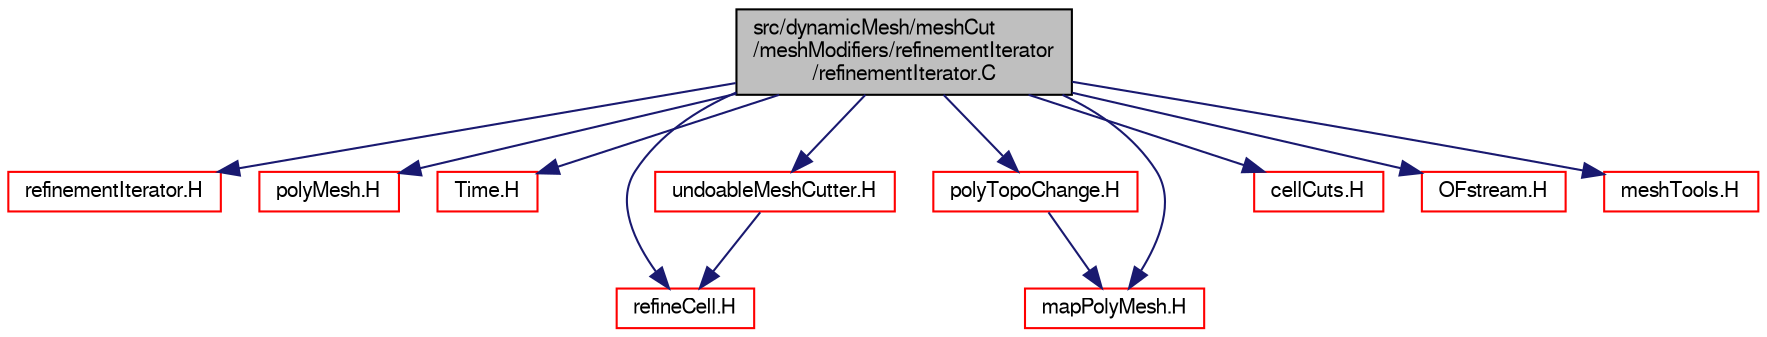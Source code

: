 digraph "src/dynamicMesh/meshCut/meshModifiers/refinementIterator/refinementIterator.C"
{
  bgcolor="transparent";
  edge [fontname="FreeSans",fontsize="10",labelfontname="FreeSans",labelfontsize="10"];
  node [fontname="FreeSans",fontsize="10",shape=record];
  Node0 [label="src/dynamicMesh/meshCut\l/meshModifiers/refinementIterator\l/refinementIterator.C",height=0.2,width=0.4,color="black", fillcolor="grey75", style="filled", fontcolor="black"];
  Node0 -> Node1 [color="midnightblue",fontsize="10",style="solid",fontname="FreeSans"];
  Node1 [label="refinementIterator.H",height=0.2,width=0.4,color="red",URL="$a00527.html"];
  Node0 -> Node9 [color="midnightblue",fontsize="10",style="solid",fontname="FreeSans"];
  Node9 [label="polyMesh.H",height=0.2,width=0.4,color="red",URL="$a11630.html"];
  Node0 -> Node222 [color="midnightblue",fontsize="10",style="solid",fontname="FreeSans"];
  Node222 [label="Time.H",height=0.2,width=0.4,color="red",URL="$a09311.html"];
  Node0 -> Node258 [color="midnightblue",fontsize="10",style="solid",fontname="FreeSans"];
  Node258 [label="refineCell.H",height=0.2,width=0.4,color="red",URL="$a00539.html"];
  Node0 -> Node259 [color="midnightblue",fontsize="10",style="solid",fontname="FreeSans"];
  Node259 [label="undoableMeshCutter.H",height=0.2,width=0.4,color="red",URL="$a00533.html"];
  Node259 -> Node258 [color="midnightblue",fontsize="10",style="solid",fontname="FreeSans"];
  Node0 -> Node267 [color="midnightblue",fontsize="10",style="solid",fontname="FreeSans"];
  Node267 [label="polyTopoChange.H",height=0.2,width=0.4,color="red",URL="$a00755.html"];
  Node267 -> Node268 [color="midnightblue",fontsize="10",style="solid",fontname="FreeSans"];
  Node268 [label="mapPolyMesh.H",height=0.2,width=0.4,color="red",URL="$a11597.html"];
  Node0 -> Node268 [color="midnightblue",fontsize="10",style="solid",fontname="FreeSans"];
  Node0 -> Node272 [color="midnightblue",fontsize="10",style="solid",fontname="FreeSans"];
  Node272 [label="cellCuts.H",height=0.2,width=0.4,color="red",URL="$a00452.html"];
  Node0 -> Node273 [color="midnightblue",fontsize="10",style="solid",fontname="FreeSans"];
  Node273 [label="OFstream.H",height=0.2,width=0.4,color="red",URL="$a09065.html"];
  Node0 -> Node275 [color="midnightblue",fontsize="10",style="solid",fontname="FreeSans"];
  Node275 [label="meshTools.H",height=0.2,width=0.4,color="red",URL="$a07670.html"];
}
